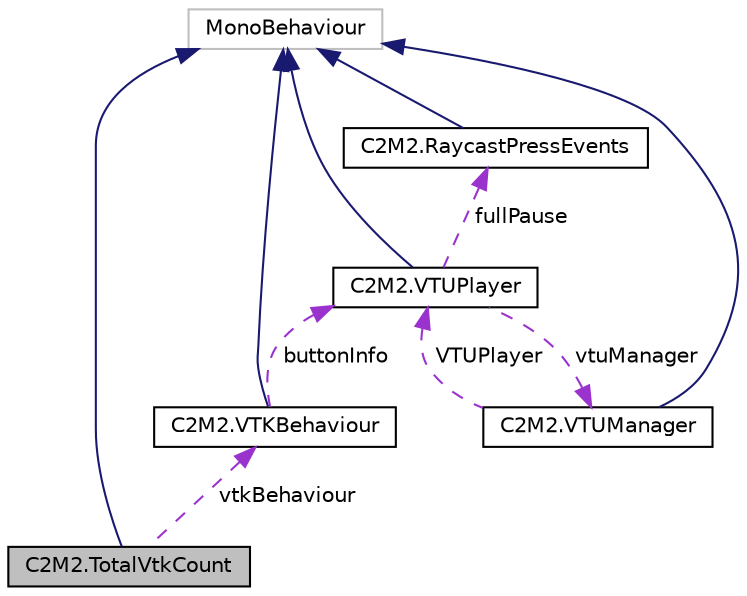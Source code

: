 digraph "C2M2.TotalVtkCount"
{
 // LATEX_PDF_SIZE
  edge [fontname="Helvetica",fontsize="10",labelfontname="Helvetica",labelfontsize="10"];
  node [fontname="Helvetica",fontsize="10",shape=record];
  Node1 [label="C2M2.TotalVtkCount",height=0.2,width=0.4,color="black", fillcolor="grey75", style="filled", fontcolor="black",tooltip=" "];
  Node2 -> Node1 [dir="back",color="midnightblue",fontsize="10",style="solid",fontname="Helvetica"];
  Node2 [label="MonoBehaviour",height=0.2,width=0.4,color="grey75", fillcolor="white", style="filled",tooltip=" "];
  Node3 -> Node1 [dir="back",color="darkorchid3",fontsize="10",style="dashed",label=" vtkBehaviour" ,fontname="Helvetica"];
  Node3 [label="C2M2.VTKBehaviour",height=0.2,width=0.4,color="black", fillcolor="white", style="filled",URL="$d2/da1/class_c2_m2_1_1_v_t_k_behaviour.html",tooltip="VTKBehaviour implements methods to visualize VTK data within Unity"];
  Node2 -> Node3 [dir="back",color="midnightblue",fontsize="10",style="solid",fontname="Helvetica"];
  Node4 -> Node3 [dir="back",color="darkorchid3",fontsize="10",style="dashed",label=" buttonInfo" ,fontname="Helvetica"];
  Node4 [label="C2M2.VTUPlayer",height=0.2,width=0.4,color="black", fillcolor="white", style="filled",URL="$d8/dcf/class_c2_m2_1_1_v_t_u_player.html",tooltip=" "];
  Node2 -> Node4 [dir="back",color="midnightblue",fontsize="10",style="solid",fontname="Helvetica"];
  Node5 -> Node4 [dir="back",color="darkorchid3",fontsize="10",style="dashed",label=" fullPause" ,fontname="Helvetica"];
  Node5 [label="C2M2.RaycastPressEvents",height=0.2,width=0.4,color="black", fillcolor="white", style="filled",URL="$dd/dab/class_c2_m2_1_1_raycast_press_events.html",tooltip="Store custom events that the corresponding RaycastTriggerManager will invoke"];
  Node2 -> Node5 [dir="back",color="midnightblue",fontsize="10",style="solid",fontname="Helvetica"];
  Node6 -> Node4 [dir="back",color="darkorchid3",fontsize="10",style="dashed",label=" vtuManager" ,fontname="Helvetica"];
  Node6 [label="C2M2.VTUManager",height=0.2,width=0.4,color="black", fillcolor="white", style="filled",URL="$d4/d96/class_c2_m2_1_1_v_t_u_manager.html",tooltip=" "];
  Node2 -> Node6 [dir="back",color="midnightblue",fontsize="10",style="solid",fontname="Helvetica"];
  Node4 -> Node6 [dir="back",color="darkorchid3",fontsize="10",style="dashed",label=" VTUPlayer" ,fontname="Helvetica"];
}

